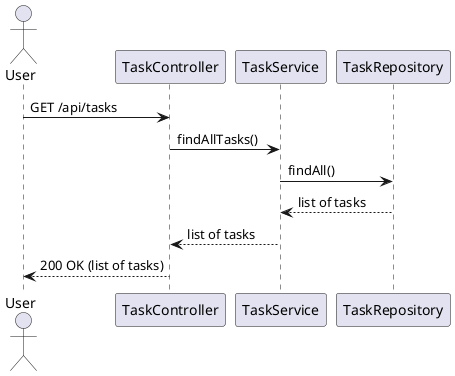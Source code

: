 @startuml
actor User
participant "TaskController" as TC
participant "TaskService" as TS
participant "TaskRepository" as TR

User -> TC: GET /api/tasks
TC -> TS: findAllTasks()
TS -> TR: findAll()
TR --> TS: list of tasks
TS --> TC: list of tasks
TC --> User: 200 OK (list of tasks)
@enduml
